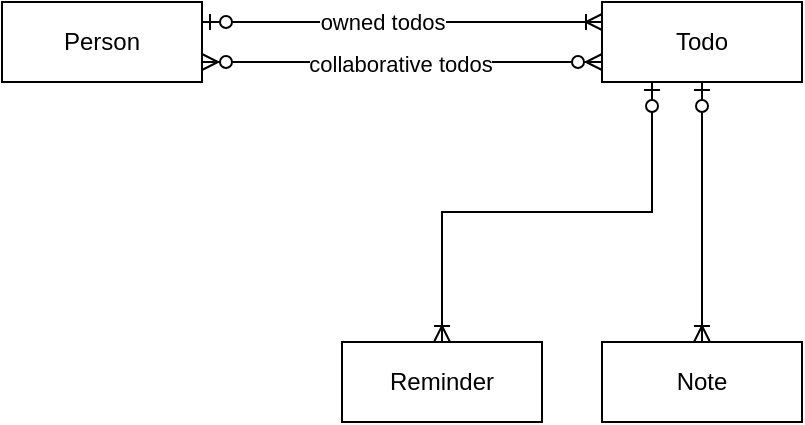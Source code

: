 <mxfile version="13.2.6" type="google"><diagram id="C5RBs43oDa-KdzZeNtuy" name="Page-1"><mxGraphModel dx="814" dy="855" grid="1" gridSize="10" guides="1" tooltips="1" connect="1" arrows="1" fold="1" page="1" pageScale="1" pageWidth="827" pageHeight="1169" math="0" shadow="0"><root><mxCell id="WIyWlLk6GJQsqaUBKTNV-0"/><mxCell id="WIyWlLk6GJQsqaUBKTNV-1" parent="WIyWlLk6GJQsqaUBKTNV-0"/><mxCell id="vFsV4iS3JI4GN3QY3paO-69" value="Person" style="whiteSpace=wrap;html=1;align=center;" vertex="1" parent="WIyWlLk6GJQsqaUBKTNV-1"><mxGeometry x="170" y="110" width="100" height="40" as="geometry"/></mxCell><mxCell id="vFsV4iS3JI4GN3QY3paO-70" value="Note" style="whiteSpace=wrap;html=1;align=center;" vertex="1" parent="WIyWlLk6GJQsqaUBKTNV-1"><mxGeometry x="470" y="280" width="100" height="40" as="geometry"/></mxCell><mxCell id="vFsV4iS3JI4GN3QY3paO-71" value="Reminder" style="whiteSpace=wrap;html=1;align=center;" vertex="1" parent="WIyWlLk6GJQsqaUBKTNV-1"><mxGeometry x="340" y="280" width="100" height="40" as="geometry"/></mxCell><mxCell id="vFsV4iS3JI4GN3QY3paO-84" style="edgeStyle=orthogonalEdgeStyle;rounded=0;jumpStyle=none;orthogonalLoop=1;jettySize=auto;html=1;entryX=0.5;entryY=0;entryDx=0;entryDy=0;startArrow=ERzeroToOne;startFill=1;endArrow=ERoneToMany;endFill=0;" edge="1" parent="WIyWlLk6GJQsqaUBKTNV-1" source="vFsV4iS3JI4GN3QY3paO-72" target="vFsV4iS3JI4GN3QY3paO-70"><mxGeometry relative="1" as="geometry"/></mxCell><mxCell id="vFsV4iS3JI4GN3QY3paO-72" value="Todo" style="whiteSpace=wrap;html=1;align=center;" vertex="1" parent="WIyWlLk6GJQsqaUBKTNV-1"><mxGeometry x="470" y="110" width="100" height="40" as="geometry"/></mxCell><mxCell id="vFsV4iS3JI4GN3QY3paO-73" value="" style="edgeStyle=entityRelationEdgeStyle;fontSize=12;html=1;endArrow=ERoneToMany;startArrow=ERzeroToOne;exitX=1;exitY=0.25;exitDx=0;exitDy=0;entryX=0;entryY=0.25;entryDx=0;entryDy=0;endFill=0;startFill=1;" edge="1" parent="WIyWlLk6GJQsqaUBKTNV-1" source="vFsV4iS3JI4GN3QY3paO-69" target="vFsV4iS3JI4GN3QY3paO-72"><mxGeometry width="100" height="100" relative="1" as="geometry"><mxPoint x="420" y="250" as="sourcePoint"/><mxPoint x="520" y="150" as="targetPoint"/></mxGeometry></mxCell><mxCell id="vFsV4iS3JI4GN3QY3paO-75" value="owned todos" style="edgeLabel;html=1;align=center;verticalAlign=middle;resizable=0;points=[];" vertex="1" connectable="0" parent="vFsV4iS3JI4GN3QY3paO-73"><mxGeometry x="-0.1" relative="1" as="geometry"><mxPoint as="offset"/></mxGeometry></mxCell><mxCell id="vFsV4iS3JI4GN3QY3paO-74" value="" style="edgeStyle=entityRelationEdgeStyle;fontSize=12;html=1;endArrow=ERzeroToMany;endFill=1;startArrow=ERzeroToMany;exitX=1;exitY=0.75;exitDx=0;exitDy=0;entryX=0;entryY=0.75;entryDx=0;entryDy=0;" edge="1" parent="WIyWlLk6GJQsqaUBKTNV-1" source="vFsV4iS3JI4GN3QY3paO-69" target="vFsV4iS3JI4GN3QY3paO-72"><mxGeometry width="100" height="100" relative="1" as="geometry"><mxPoint x="280" y="320" as="sourcePoint"/><mxPoint x="380" y="220" as="targetPoint"/></mxGeometry></mxCell><mxCell id="vFsV4iS3JI4GN3QY3paO-76" value="collaborative todos" style="edgeLabel;html=1;align=center;verticalAlign=middle;resizable=0;points=[];" vertex="1" connectable="0" parent="vFsV4iS3JI4GN3QY3paO-74"><mxGeometry x="-0.01" y="-1" relative="1" as="geometry"><mxPoint as="offset"/></mxGeometry></mxCell><mxCell id="vFsV4iS3JI4GN3QY3paO-85" style="edgeStyle=orthogonalEdgeStyle;rounded=0;jumpStyle=none;orthogonalLoop=1;jettySize=auto;html=1;entryX=0.5;entryY=0;entryDx=0;entryDy=0;startArrow=ERzeroToOne;startFill=1;endArrow=ERoneToMany;endFill=0;exitX=0.25;exitY=1;exitDx=0;exitDy=0;" edge="1" parent="WIyWlLk6GJQsqaUBKTNV-1" source="vFsV4iS3JI4GN3QY3paO-72" target="vFsV4iS3JI4GN3QY3paO-71"><mxGeometry relative="1" as="geometry"><mxPoint x="530" y="160" as="sourcePoint"/><mxPoint x="530" y="290" as="targetPoint"/></mxGeometry></mxCell></root></mxGraphModel></diagram></mxfile>